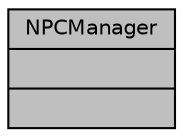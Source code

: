 digraph "NPCManager"
{
 // INTERACTIVE_SVG=YES
  bgcolor="transparent";
  edge [fontname="Helvetica",fontsize="10",labelfontname="Helvetica",labelfontsize="10"];
  node [fontname="Helvetica",fontsize="10",shape=record];
  Node1 [label="{NPCManager\n||}",height=0.2,width=0.4,color="black", fillcolor="grey75", style="filled" fontcolor="black"];
}
